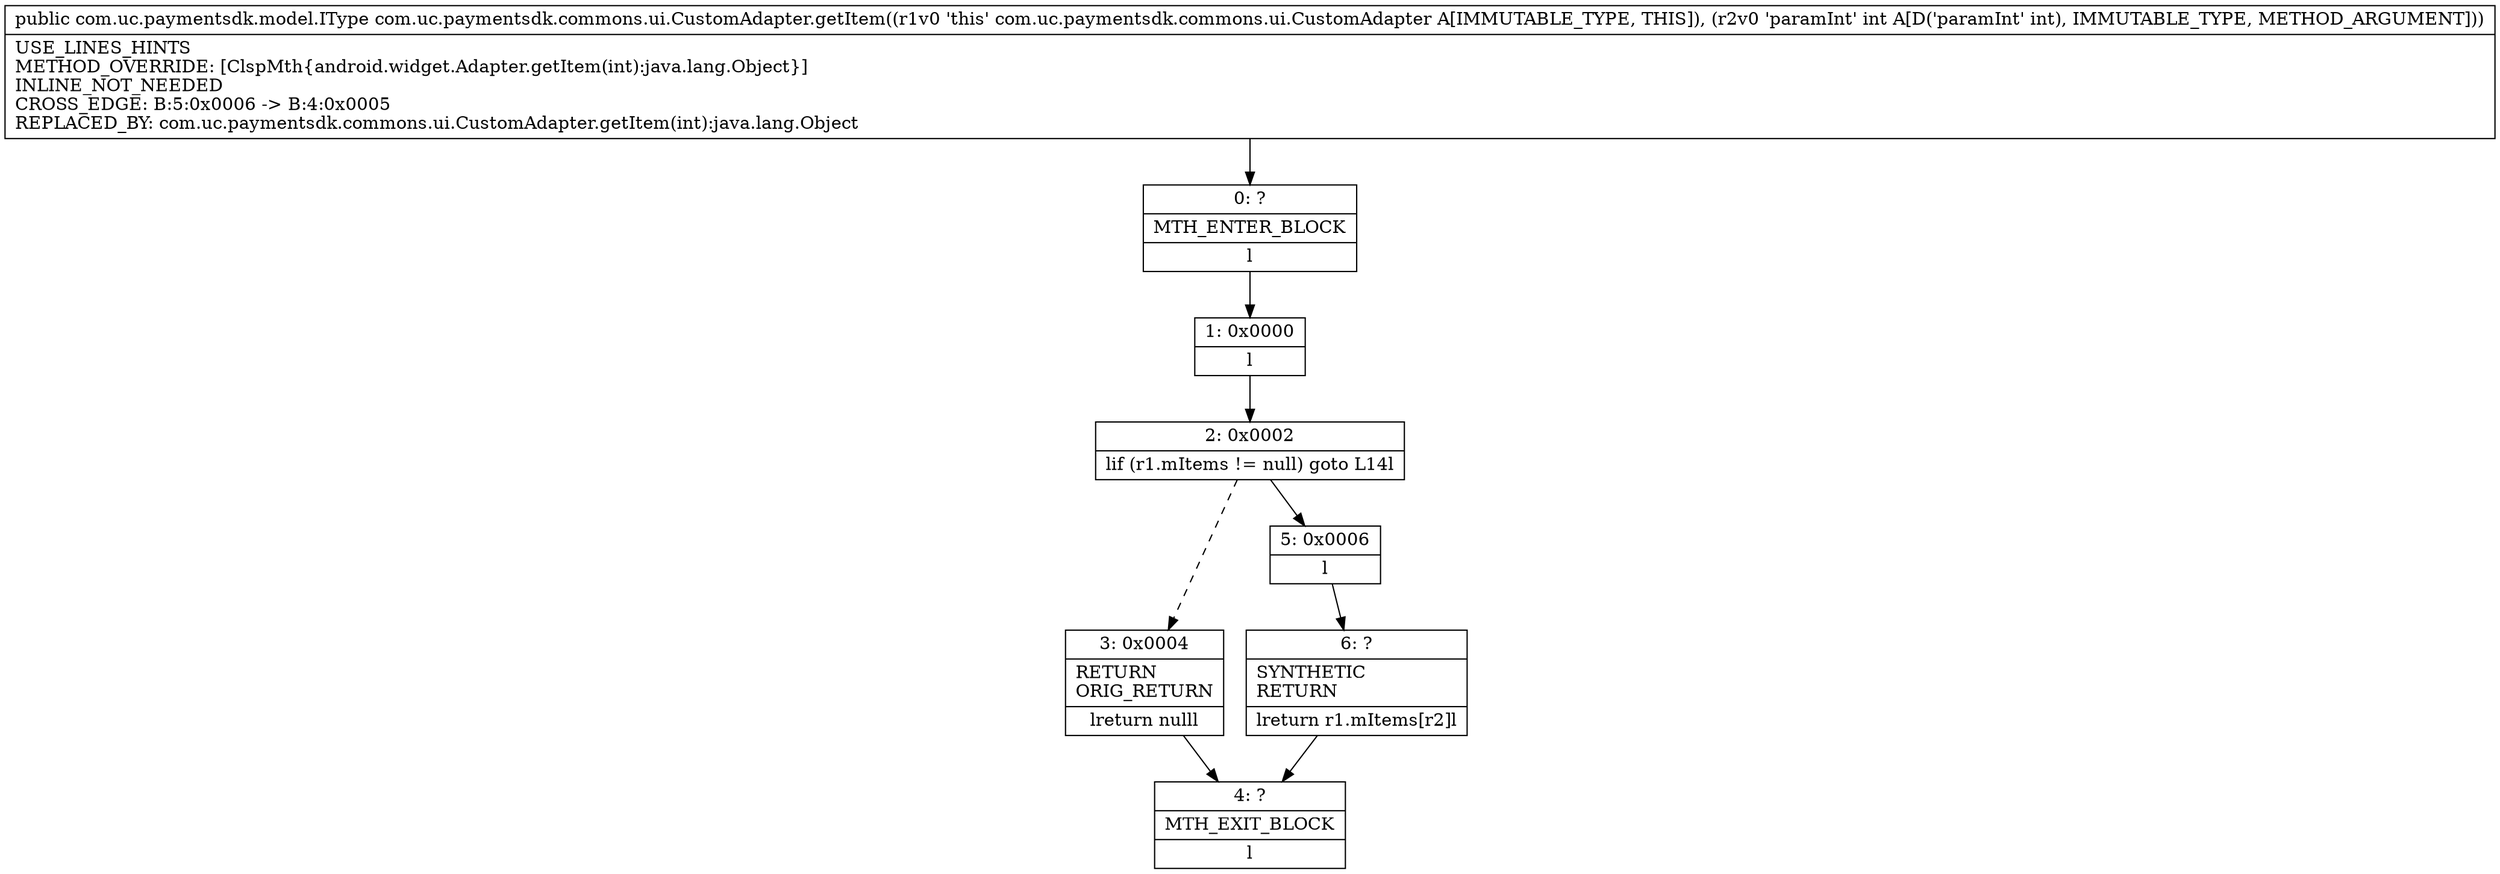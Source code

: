 digraph "CFG forcom.uc.paymentsdk.commons.ui.CustomAdapter.getItem(I)Lcom\/uc\/paymentsdk\/model\/IType;" {
Node_0 [shape=record,label="{0\:\ ?|MTH_ENTER_BLOCK\l|l}"];
Node_1 [shape=record,label="{1\:\ 0x0000|l}"];
Node_2 [shape=record,label="{2\:\ 0x0002|lif (r1.mItems != null) goto L14l}"];
Node_3 [shape=record,label="{3\:\ 0x0004|RETURN\lORIG_RETURN\l|lreturn nulll}"];
Node_4 [shape=record,label="{4\:\ ?|MTH_EXIT_BLOCK\l|l}"];
Node_5 [shape=record,label="{5\:\ 0x0006|l}"];
Node_6 [shape=record,label="{6\:\ ?|SYNTHETIC\lRETURN\l|lreturn r1.mItems[r2]l}"];
MethodNode[shape=record,label="{public com.uc.paymentsdk.model.IType com.uc.paymentsdk.commons.ui.CustomAdapter.getItem((r1v0 'this' com.uc.paymentsdk.commons.ui.CustomAdapter A[IMMUTABLE_TYPE, THIS]), (r2v0 'paramInt' int A[D('paramInt' int), IMMUTABLE_TYPE, METHOD_ARGUMENT]))  | USE_LINES_HINTS\lMETHOD_OVERRIDE: [ClspMth\{android.widget.Adapter.getItem(int):java.lang.Object\}]\lINLINE_NOT_NEEDED\lCROSS_EDGE: B:5:0x0006 \-\> B:4:0x0005\lREPLACED_BY: com.uc.paymentsdk.commons.ui.CustomAdapter.getItem(int):java.lang.Object\l}"];
MethodNode -> Node_0;
Node_0 -> Node_1;
Node_1 -> Node_2;
Node_2 -> Node_3[style=dashed];
Node_2 -> Node_5;
Node_3 -> Node_4;
Node_5 -> Node_6;
Node_6 -> Node_4;
}


